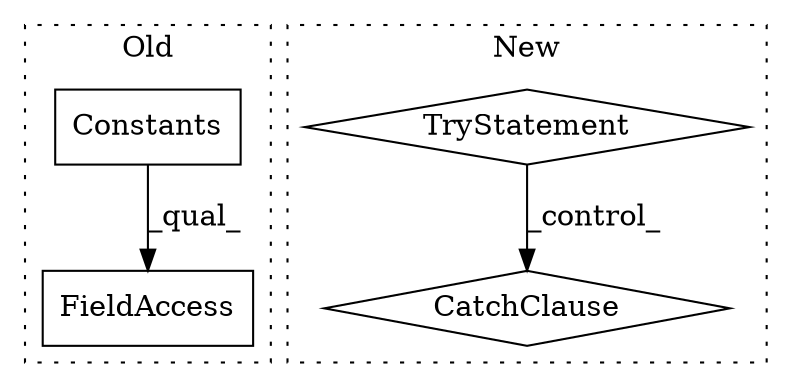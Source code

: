 digraph G {
subgraph cluster0 {
1 [label="Constants" a="32" s="774" l="11" shape="box"];
4 [label="FieldAccess" a="22" s="1016" l="34" shape="box"];
label = "Old";
style="dotted";
}
subgraph cluster1 {
2 [label="TryStatement" a="54" s="508" l="4" shape="diamond"];
3 [label="CatchClause" a="12" s="561,595" l="11,2" shape="diamond"];
label = "New";
style="dotted";
}
1 -> 4 [label="_qual_"];
2 -> 3 [label="_control_"];
}